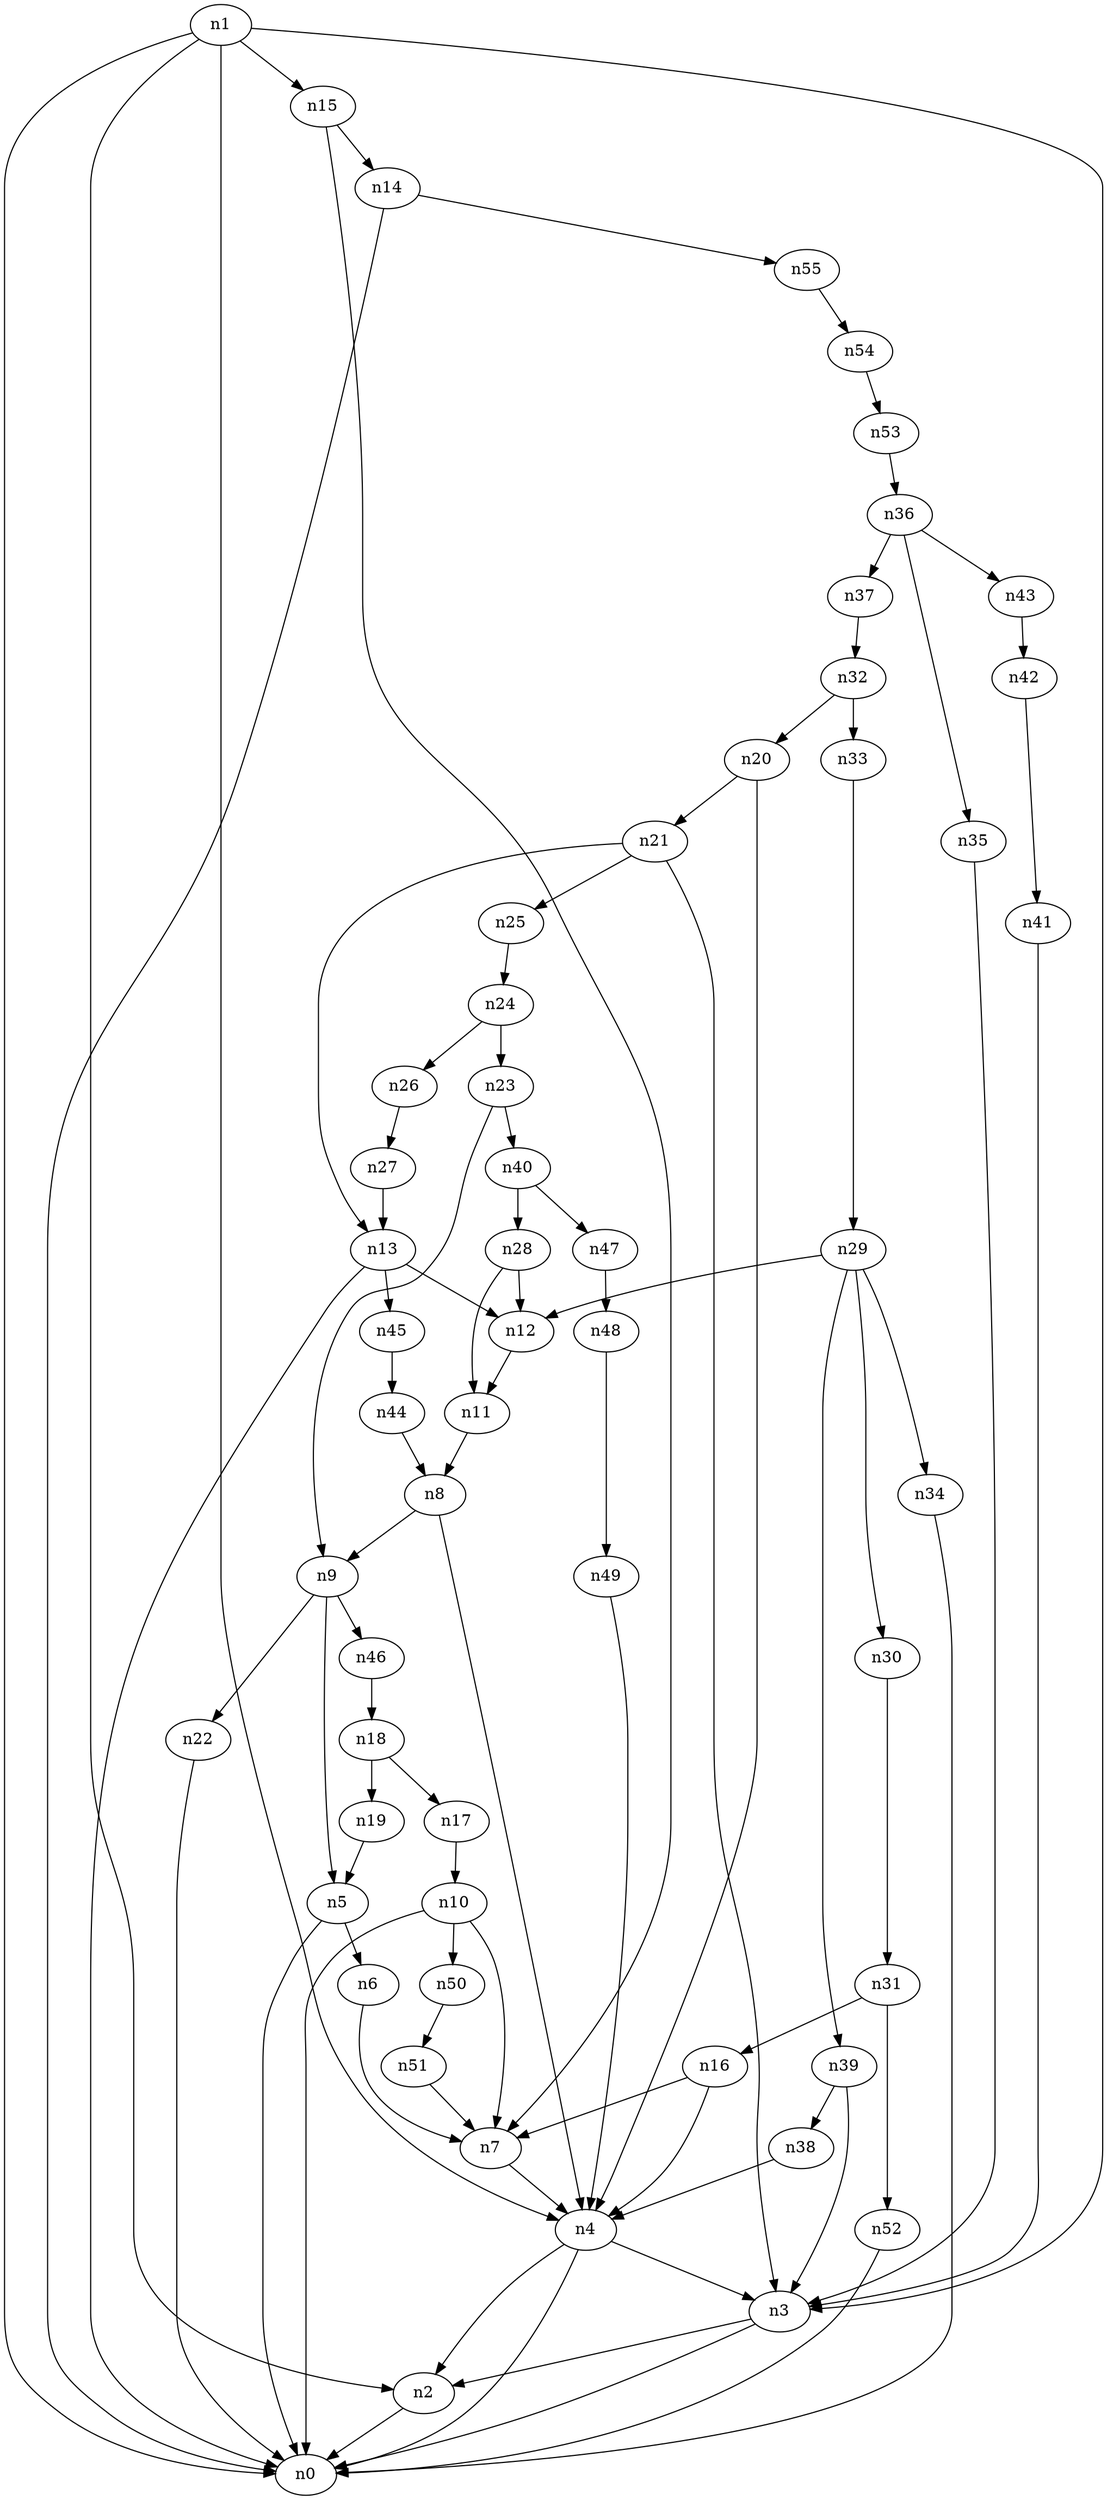 digraph G {
	n1 -> n0	 [_graphml_id=e0];
	n1 -> n2	 [_graphml_id=e1];
	n1 -> n3	 [_graphml_id=e6];
	n1 -> n4	 [_graphml_id=e9];
	n1 -> n15	 [_graphml_id=e28];
	n2 -> n0	 [_graphml_id=e5];
	n3 -> n0	 [_graphml_id=e8];
	n3 -> n2	 [_graphml_id=e2];
	n4 -> n0	 [_graphml_id=e4];
	n4 -> n2	 [_graphml_id=e7];
	n4 -> n3	 [_graphml_id=e3];
	n5 -> n0	 [_graphml_id=e10];
	n5 -> n6	 [_graphml_id=e11];
	n6 -> n7	 [_graphml_id=e12];
	n7 -> n4	 [_graphml_id=e13];
	n8 -> n4	 [_graphml_id=e14];
	n8 -> n9	 [_graphml_id=e15];
	n9 -> n5	 [_graphml_id=e16];
	n9 -> n22	 [_graphml_id=e36];
	n9 -> n46	 [_graphml_id=e73];
	n10 -> n0	 [_graphml_id=e18];
	n10 -> n7	 [_graphml_id=e17];
	n10 -> n50	 [_graphml_id=e80];
	n11 -> n8	 [_graphml_id=e19];
	n12 -> n11	 [_graphml_id=e20];
	n13 -> n0	 [_graphml_id=e22];
	n13 -> n12	 [_graphml_id=e21];
	n13 -> n45	 [_graphml_id=e72];
	n14 -> n0	 [_graphml_id=e23];
	n14 -> n55	 [_graphml_id=e88];
	n15 -> n7	 [_graphml_id=e25];
	n15 -> n14	 [_graphml_id=e24];
	n16 -> n4	 [_graphml_id=e27];
	n16 -> n7	 [_graphml_id=e26];
	n17 -> n10	 [_graphml_id=e29];
	n18 -> n17	 [_graphml_id=e30];
	n18 -> n19	 [_graphml_id=e31];
	n19 -> n5	 [_graphml_id=e32];
	n20 -> n4	 [_graphml_id=e33];
	n20 -> n21	 [_graphml_id=e34];
	n21 -> n3	 [_graphml_id=e38];
	n21 -> n13	 [_graphml_id=e35];
	n21 -> n25	 [_graphml_id=e42];
	n22 -> n0	 [_graphml_id=e37];
	n23 -> n9	 [_graphml_id=e39];
	n23 -> n40	 [_graphml_id=e64];
	n24 -> n23	 [_graphml_id=e40];
	n24 -> n26	 [_graphml_id=e43];
	n25 -> n24	 [_graphml_id=e41];
	n26 -> n27	 [_graphml_id=e44];
	n27 -> n13	 [_graphml_id=e45];
	n28 -> n11	 [_graphml_id=e46];
	n28 -> n12	 [_graphml_id=e47];
	n29 -> n12	 [_graphml_id=e48];
	n29 -> n30	 [_graphml_id=e49];
	n29 -> n34	 [_graphml_id=e55];
	n29 -> n39	 [_graphml_id=e63];
	n30 -> n31	 [_graphml_id=e50];
	n31 -> n16	 [_graphml_id=e51];
	n31 -> n52	 [_graphml_id=e83];
	n32 -> n20	 [_graphml_id=e52];
	n32 -> n33	 [_graphml_id=e53];
	n33 -> n29	 [_graphml_id=e54];
	n34 -> n0	 [_graphml_id=e56];
	n35 -> n3	 [_graphml_id=e57];
	n36 -> n35	 [_graphml_id=e58];
	n36 -> n37	 [_graphml_id=e59];
	n36 -> n43	 [_graphml_id=e69];
	n37 -> n32	 [_graphml_id=e60];
	n38 -> n4	 [_graphml_id=e61];
	n39 -> n3	 [_graphml_id=e75];
	n39 -> n38	 [_graphml_id=e62];
	n40 -> n28	 [_graphml_id=e65];
	n40 -> n47	 [_graphml_id=e76];
	n41 -> n3	 [_graphml_id=e66];
	n42 -> n41	 [_graphml_id=e67];
	n43 -> n42	 [_graphml_id=e68];
	n44 -> n8	 [_graphml_id=e70];
	n45 -> n44	 [_graphml_id=e71];
	n46 -> n18	 [_graphml_id=e74];
	n47 -> n48	 [_graphml_id=e77];
	n48 -> n49	 [_graphml_id=e78];
	n49 -> n4	 [_graphml_id=e79];
	n50 -> n51	 [_graphml_id=e81];
	n51 -> n7	 [_graphml_id=e82];
	n52 -> n0	 [_graphml_id=e84];
	n53 -> n36	 [_graphml_id=e85];
	n54 -> n53	 [_graphml_id=e86];
	n55 -> n54	 [_graphml_id=e87];
}
